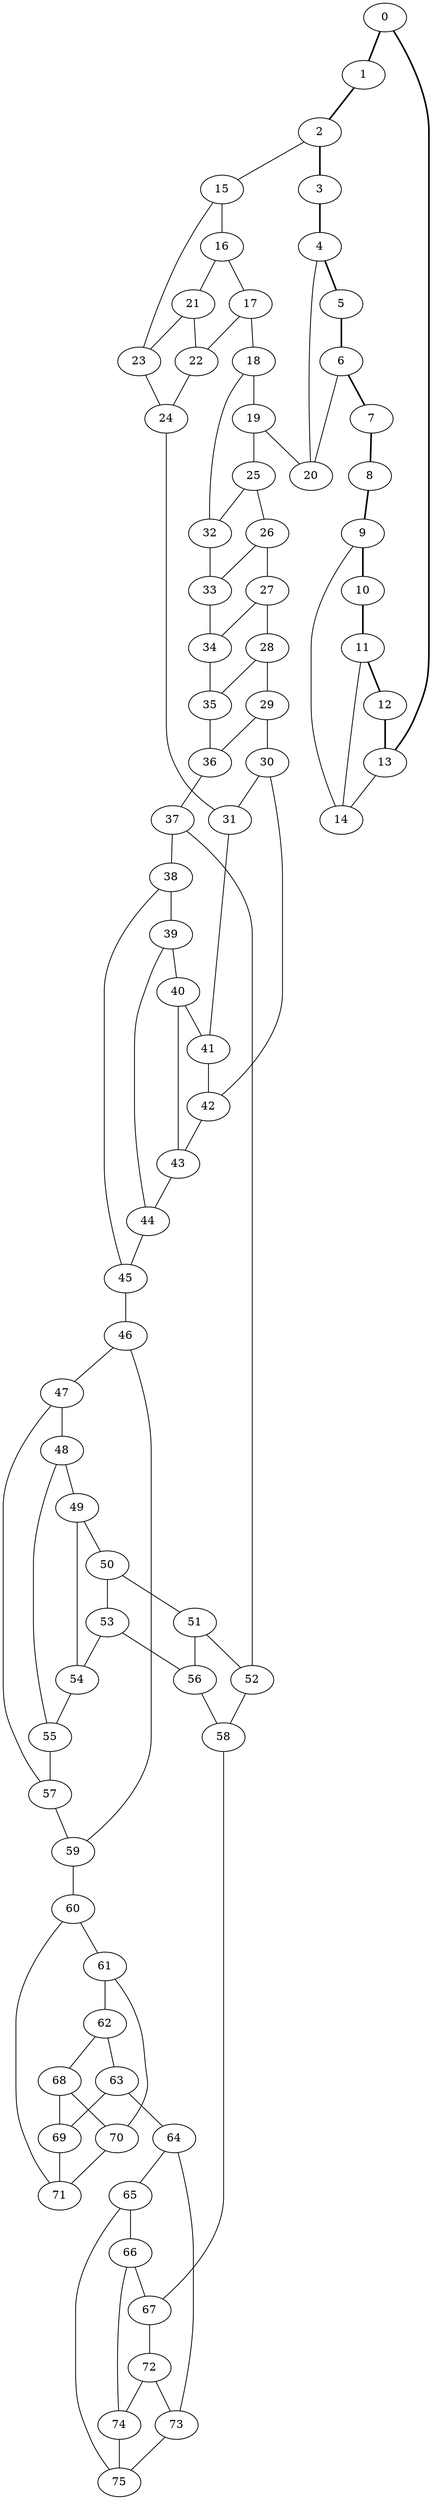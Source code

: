 //Inside of this graph isn't 3-connected
graph G {
0 [ pos = " 20.50,0.00!" ];
0 -- 1[style=bold];
0 -- 13[style=bold];
1 [ pos = " 18.47,8.89!" ];
1 -- 2[style=bold];
2 [ pos = " 12.78,16.03!" ];
2 -- 3[style=bold];
2 -- 15;
3 [ pos = " 4.56,19.99!" ];
3 -- 4[style=bold];
4 [ pos = " -4.56,19.99!" ];
4 -- 5[style=bold];
4 -- 20;
5 [ pos = " -12.78,16.03!" ];
5 -- 6[style=bold];
6 [ pos = " -18.47,8.89!" ];
6 -- 7[style=bold];
6 -- 20;
7 [ pos = " -20.50,0.00!" ];
7 -- 8[style=bold];
8 [ pos = " -18.47,-8.89!" ];
8 -- 9[style=bold];
9 [ pos = " -12.78,-16.03!" ];
9 -- 10[style=bold];
9 -- 14;
10 [ pos = " -4.56,-19.99!" ];
10 -- 11[style=bold];
11 [ pos = " 4.56,-19.99!" ];
11 -- 12[style=bold];
11 -- 14;
12 [ pos = " 12.78,-16.03!" ];
12 -- 13[style=bold];
13 [ pos = " 18.47,-8.89!" ];
13 -- 14;
15 -- 16;
15 -- 23;
16 -- 17;
16 -- 21;
17 -- 18;
17 -- 22;
18 -- 19;
18 -- 32;
19 -- 20;
19 -- 25;
21 -- 22;
21 -- 23;
22 -- 24;
23 -- 24;
24 -- 31;
25 -- 26;
25 -- 32;
26 -- 27;
26 -- 33;
27 -- 28;
27 -- 34;
28 -- 29;
28 -- 35;
29 -- 30;
29 -- 36;
30 -- 31;
30 -- 42;
31 -- 41;
32 -- 33;
33 -- 34;
34 -- 35;
35 -- 36;
36 -- 37;
37 -- 38;
37 -- 52;
38 -- 39;
38 -- 45;
39 -- 40;
39 -- 44;
40 -- 41;
40 -- 43;
41 -- 42;
42 -- 43;
43 -- 44;
44 -- 45;
45 -- 46;
46 -- 47;
46 -- 59;
47 -- 48;
47 -- 57;
48 -- 49;
48 -- 55;
49 -- 50;
49 -- 54;
50 -- 51;
50 -- 53;
51 -- 52;
51 -- 56;
52 -- 58;
53 -- 54;
53 -- 56;
54 -- 55;
55 -- 57;
56 -- 58;
57 -- 59;
58 -- 67;
59 -- 60;
60 -- 61;
60 -- 71;
61 -- 62;
61 -- 70;
62 -- 63;
62 -- 68;
63 -- 64;
63 -- 69;
64 -- 65;
64 -- 73;
65 -- 66;
65 -- 75;
66 -- 67;
66 -- 74;
67 -- 72;
68 -- 69;
68 -- 70;
69 -- 71;
70 -- 71;
72 -- 73;
72 -- 74;
73 -- 75;
74 -- 75;
}
